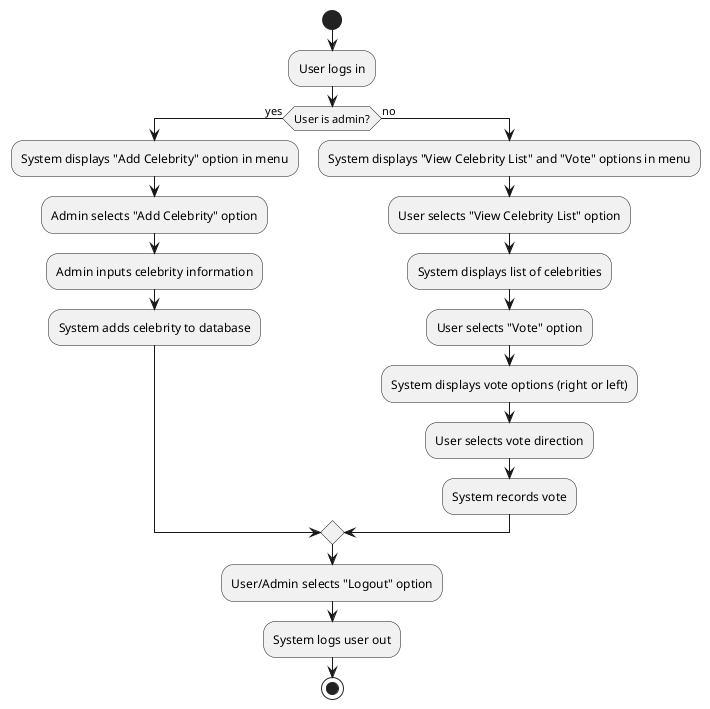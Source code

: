 @startuml
'https://plantuml.com/activity-diagram-beta

start
:User logs in;
if (User is admin?) then (yes)
:System displays "Add Celebrity" option in menu;
:Admin selects "Add Celebrity" option;
:Admin inputs celebrity information;
:System adds celebrity to database;
else (no)
:System displays "View Celebrity List" and "Vote" options in menu;
:User selects "View Celebrity List" option;
:System displays list of celebrities;
:User selects "Vote" option;
:System displays vote options (right or left);
:User selects vote direction;
:System records vote;
endif
:User/Admin selects "Logout" option;
:System logs user out;
stop

@enduml